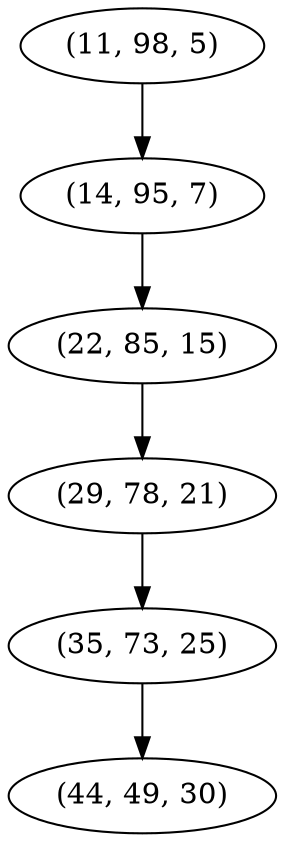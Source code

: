 digraph tree {
    "(11, 98, 5)";
    "(14, 95, 7)";
    "(22, 85, 15)";
    "(29, 78, 21)";
    "(35, 73, 25)";
    "(44, 49, 30)";
    "(11, 98, 5)" -> "(14, 95, 7)";
    "(14, 95, 7)" -> "(22, 85, 15)";
    "(22, 85, 15)" -> "(29, 78, 21)";
    "(29, 78, 21)" -> "(35, 73, 25)";
    "(35, 73, 25)" -> "(44, 49, 30)";
}
